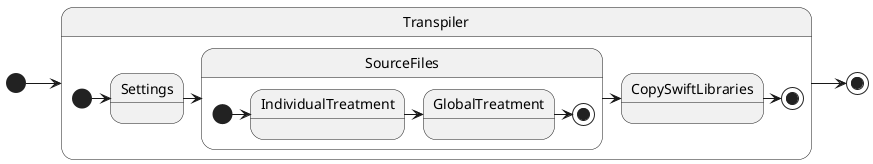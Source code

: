 @startuml
'https://plantuml.com/state-diagram

[*] -> Transpiler

state Transpiler {
    [*] -> Settings
    Settings ->  SourceFiles
    SourceFiles -> CopySwiftLibraries
    CopySwiftLibraries -> [*]

    state SourceFiles {
        [*] -> IndividualTreatment
        IndividualTreatment -> GlobalTreatment
        GlobalTreatment -> [*]

        state IndividualTreatment {

        }
    }
}

Transpiler -> [*]

@enduml